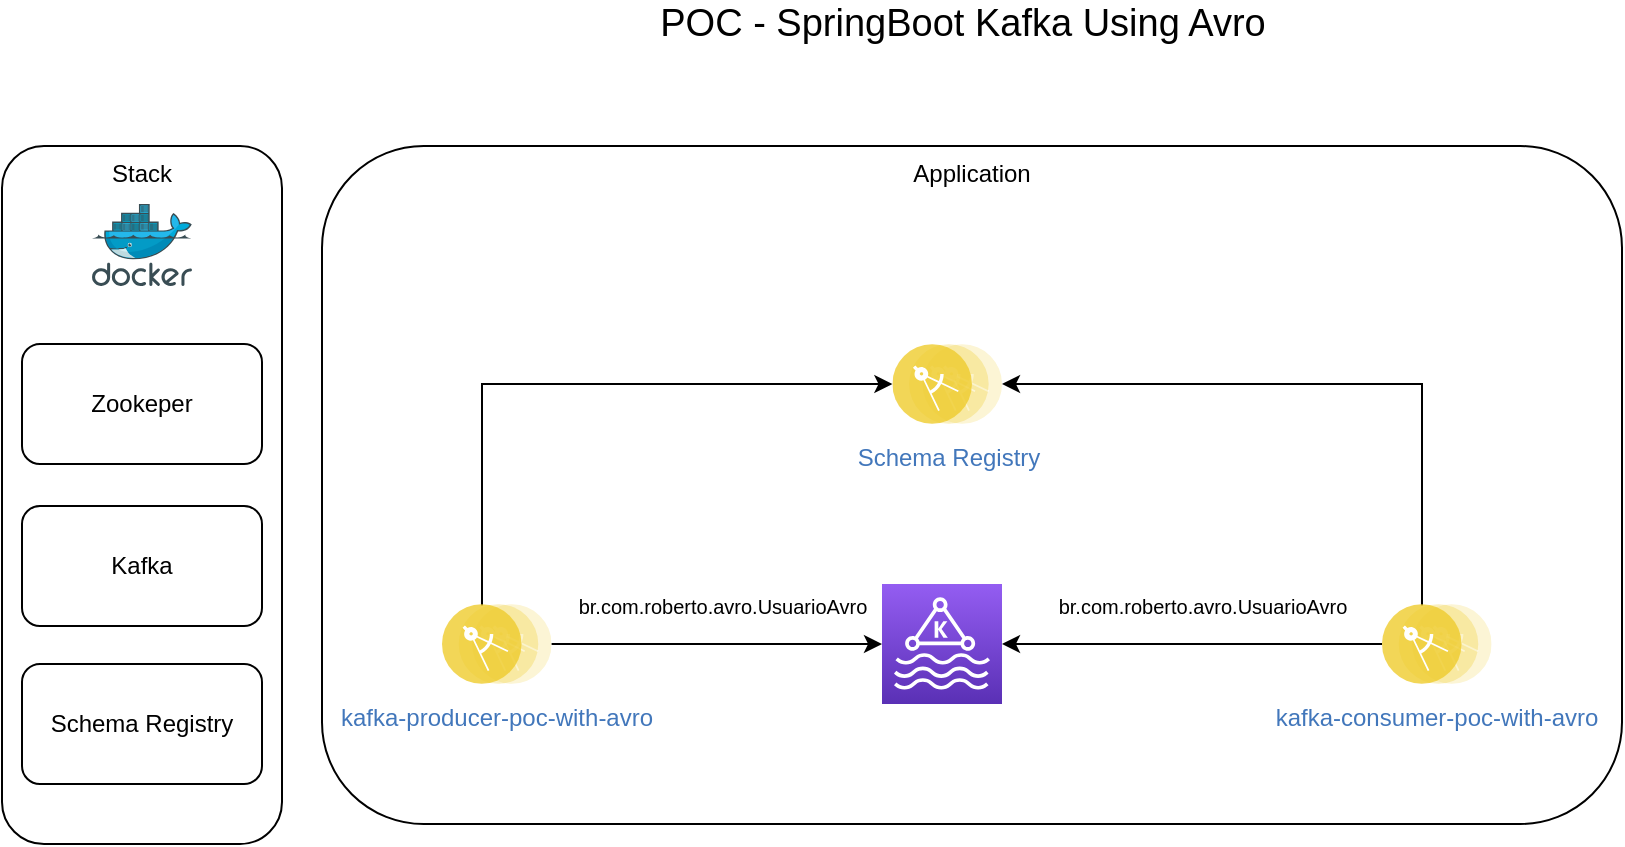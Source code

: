 <mxfile version="19.0.1" type="device"><diagram id="n-mT8DhXGXmpVZbZk-IX" name="Page-1"><mxGraphModel dx="1038" dy="2998" grid="1" gridSize="10" guides="1" tooltips="1" connect="1" arrows="1" fold="1" page="1" pageScale="1" pageWidth="827" pageHeight="1169" math="0" shadow="0"><root><mxCell id="0"/><mxCell id="1" parent="0"/><mxCell id="-8aeUOtiIdGCq2p5nxIy-12" value="Application" style="rounded=1;whiteSpace=wrap;html=1;verticalAlign=top;" vertex="1" parent="1"><mxGeometry x="210" y="-1509" width="650" height="339" as="geometry"/></mxCell><mxCell id="-8aeUOtiIdGCq2p5nxIy-8" value="Stack" style="rounded=1;whiteSpace=wrap;html=1;horizontal=1;verticalAlign=top;" vertex="1" parent="1"><mxGeometry x="50" y="-1509" width="140" height="349" as="geometry"/></mxCell><mxCell id="CP48iqcs-0ll5twkBh2G-11" value="&lt;font style=&quot;font-size: 19px&quot;&gt;POC - SpringBoot Kafka Using Avro&lt;/font&gt;" style="text;html=1;align=center;verticalAlign=middle;resizable=0;points=[];autosize=1;strokeColor=none;fillColor=none;" parent="1" vertex="1"><mxGeometry x="370" y="-1580" width="320" height="20" as="geometry"/></mxCell><mxCell id="-8aeUOtiIdGCq2p5nxIy-1" value="" style="sketch=0;points=[[0,0,0],[0.25,0,0],[0.5,0,0],[0.75,0,0],[1,0,0],[0,1,0],[0.25,1,0],[0.5,1,0],[0.75,1,0],[1,1,0],[0,0.25,0],[0,0.5,0],[0,0.75,0],[1,0.25,0],[1,0.5,0],[1,0.75,0]];outlineConnect=0;fontColor=#232F3E;gradientColor=#945DF2;gradientDirection=north;fillColor=#5A30B5;strokeColor=#ffffff;dashed=0;verticalLabelPosition=bottom;verticalAlign=top;align=center;html=1;fontSize=12;fontStyle=0;aspect=fixed;shape=mxgraph.aws4.resourceIcon;resIcon=mxgraph.aws4.managed_streaming_for_kafka;" vertex="1" parent="1"><mxGeometry x="490" y="-1290" width="60" height="60" as="geometry"/></mxCell><mxCell id="-8aeUOtiIdGCq2p5nxIy-2" value="Schema Registry" style="aspect=fixed;perimeter=ellipsePerimeter;html=1;align=center;shadow=0;dashed=0;fontColor=#4277BB;labelBackgroundColor=#ffffff;fontSize=12;spacingTop=3;image;image=img/lib/ibm/applications/microservice.svg;" vertex="1" parent="1"><mxGeometry x="495.2" y="-1410" width="54.8" height="40" as="geometry"/></mxCell><mxCell id="-8aeUOtiIdGCq2p5nxIy-14" style="edgeStyle=orthogonalEdgeStyle;rounded=0;orthogonalLoop=1;jettySize=auto;html=1;entryX=0;entryY=0.5;entryDx=0;entryDy=0;" edge="1" parent="1" source="-8aeUOtiIdGCq2p5nxIy-3" target="-8aeUOtiIdGCq2p5nxIy-2"><mxGeometry relative="1" as="geometry"><Array as="points"><mxPoint x="290" y="-1390"/></Array></mxGeometry></mxCell><mxCell id="-8aeUOtiIdGCq2p5nxIy-22" style="edgeStyle=orthogonalEdgeStyle;rounded=0;orthogonalLoop=1;jettySize=auto;html=1;entryX=0;entryY=0.5;entryDx=0;entryDy=0;entryPerimeter=0;fontSize=10;" edge="1" parent="1" source="-8aeUOtiIdGCq2p5nxIy-3" target="-8aeUOtiIdGCq2p5nxIy-1"><mxGeometry relative="1" as="geometry"/></mxCell><mxCell id="-8aeUOtiIdGCq2p5nxIy-3" value="kafka-producer-poc-with-avro" style="aspect=fixed;perimeter=ellipsePerimeter;html=1;align=center;shadow=0;dashed=0;fontColor=#4277BB;labelBackgroundColor=#ffffff;fontSize=12;spacingTop=3;image;image=img/lib/ibm/applications/microservice.svg;" vertex="1" parent="1"><mxGeometry x="270" y="-1280" width="54.8" height="40" as="geometry"/></mxCell><mxCell id="-8aeUOtiIdGCq2p5nxIy-21" style="edgeStyle=orthogonalEdgeStyle;rounded=0;orthogonalLoop=1;jettySize=auto;html=1;fontSize=10;" edge="1" parent="1" source="-8aeUOtiIdGCq2p5nxIy-4" target="-8aeUOtiIdGCq2p5nxIy-2"><mxGeometry relative="1" as="geometry"><Array as="points"><mxPoint x="760" y="-1390"/></Array></mxGeometry></mxCell><mxCell id="-8aeUOtiIdGCq2p5nxIy-23" style="edgeStyle=orthogonalEdgeStyle;rounded=0;orthogonalLoop=1;jettySize=auto;html=1;entryX=1;entryY=0.5;entryDx=0;entryDy=0;entryPerimeter=0;fontSize=10;" edge="1" parent="1" source="-8aeUOtiIdGCq2p5nxIy-4" target="-8aeUOtiIdGCq2p5nxIy-1"><mxGeometry relative="1" as="geometry"/></mxCell><mxCell id="-8aeUOtiIdGCq2p5nxIy-4" value="kafka-consumer-poc-with-avro" style="aspect=fixed;perimeter=ellipsePerimeter;html=1;align=center;shadow=0;dashed=0;fontColor=#4277BB;labelBackgroundColor=#ffffff;fontSize=12;spacingTop=3;image;image=img/lib/ibm/applications/microservice.svg;" vertex="1" parent="1"><mxGeometry x="740" y="-1280" width="54.8" height="40" as="geometry"/></mxCell><mxCell id="-8aeUOtiIdGCq2p5nxIy-7" value="" style="sketch=0;aspect=fixed;html=1;points=[];align=center;image;fontSize=12;image=img/lib/mscae/Docker.svg;" vertex="1" parent="1"><mxGeometry x="95" y="-1480" width="50" height="41" as="geometry"/></mxCell><mxCell id="-8aeUOtiIdGCq2p5nxIy-9" value="Zookeper" style="rounded=1;whiteSpace=wrap;html=1;" vertex="1" parent="1"><mxGeometry x="60" y="-1410" width="120" height="60" as="geometry"/></mxCell><mxCell id="-8aeUOtiIdGCq2p5nxIy-10" value="Kafka" style="rounded=1;whiteSpace=wrap;html=1;" vertex="1" parent="1"><mxGeometry x="60" y="-1329" width="120" height="60" as="geometry"/></mxCell><mxCell id="-8aeUOtiIdGCq2p5nxIy-11" value="Schema Registry" style="rounded=1;whiteSpace=wrap;html=1;" vertex="1" parent="1"><mxGeometry x="60" y="-1250" width="120" height="60" as="geometry"/></mxCell><mxCell id="-8aeUOtiIdGCq2p5nxIy-19" value="br.com.roberto.avro.UsuarioAvro" style="text;html=1;align=center;verticalAlign=middle;resizable=0;points=[];autosize=1;strokeColor=none;fillColor=none;fontSize=10;" vertex="1" parent="1"><mxGeometry x="330" y="-1289" width="160" height="20" as="geometry"/></mxCell><mxCell id="-8aeUOtiIdGCq2p5nxIy-20" value="br.com.roberto.avro.UsuarioAvro" style="text;html=1;align=center;verticalAlign=middle;resizable=0;points=[];autosize=1;strokeColor=none;fillColor=none;fontSize=10;" vertex="1" parent="1"><mxGeometry x="570" y="-1289" width="160" height="20" as="geometry"/></mxCell></root></mxGraphModel></diagram></mxfile>